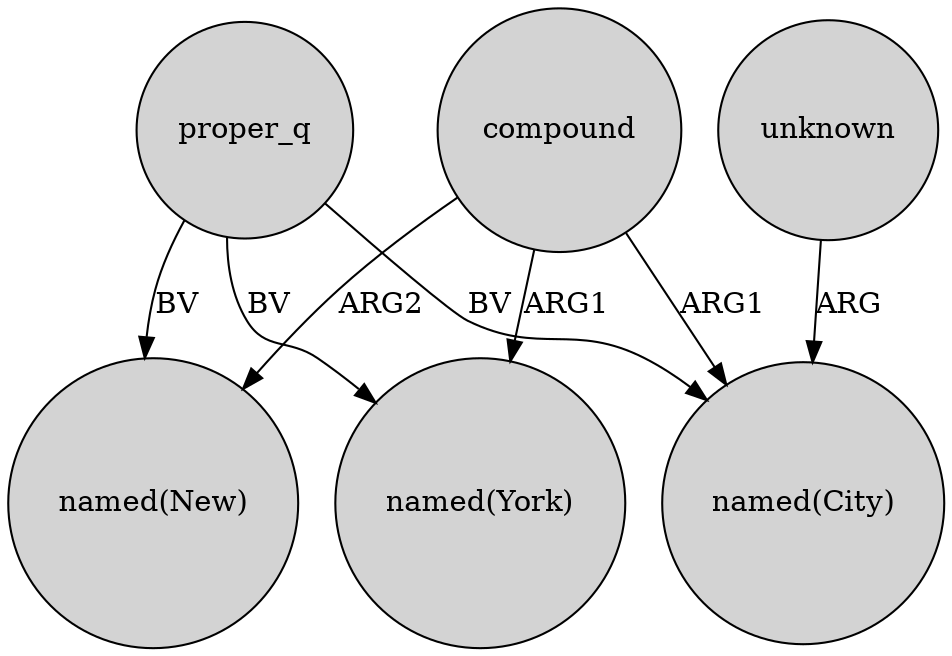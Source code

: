 digraph {
	node [shape=circle style=filled]
	compound -> "named(York)" [label=ARG1]
	compound -> "named(New)" [label=ARG2]
	unknown -> "named(City)" [label=ARG]
	proper_q -> "named(City)" [label=BV]
	proper_q -> "named(York)" [label=BV]
	proper_q -> "named(New)" [label=BV]
	compound -> "named(City)" [label=ARG1]
}
